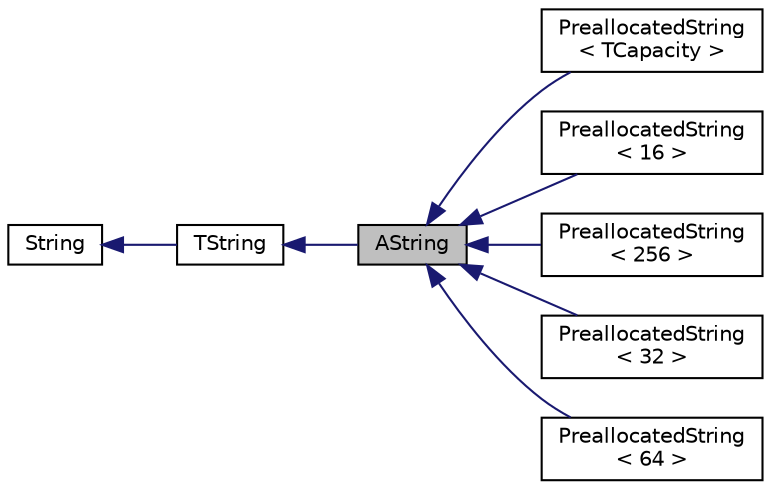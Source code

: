 digraph "AString"
{
  edge [fontname="Helvetica",fontsize="10",labelfontname="Helvetica",labelfontsize="10"];
  node [fontname="Helvetica",fontsize="10",shape=record];
  rankdir="LR";
  Node1 [label="AString",height=0.2,width=0.4,color="black", fillcolor="grey75", style="filled", fontcolor="black"];
  Node2 -> Node1 [dir="back",color="midnightblue",fontsize="10",style="solid",fontname="Helvetica"];
  Node2 [label="TString",height=0.2,width=0.4,color="black", fillcolor="white", style="filled",URL="$classaworx_1_1lib_1_1strings_1_1TString.html"];
  Node3 -> Node2 [dir="back",color="midnightblue",fontsize="10",style="solid",fontname="Helvetica"];
  Node3 [label="String",height=0.2,width=0.4,color="black", fillcolor="white", style="filled",URL="$classaworx_1_1lib_1_1strings_1_1String.html"];
  Node1 -> Node4 [dir="back",color="midnightblue",fontsize="10",style="solid",fontname="Helvetica"];
  Node4 [label="PreallocatedString\l\< TCapacity \>",height=0.2,width=0.4,color="black", fillcolor="white", style="filled",URL="$classaworx_1_1lib_1_1strings_1_1PreallocatedString.html"];
  Node1 -> Node5 [dir="back",color="midnightblue",fontsize="10",style="solid",fontname="Helvetica"];
  Node5 [label="PreallocatedString\l\< 16 \>",height=0.2,width=0.4,color="black", fillcolor="white", style="filled",URL="$classaworx_1_1lib_1_1strings_1_1PreallocatedString.html"];
  Node1 -> Node6 [dir="back",color="midnightblue",fontsize="10",style="solid",fontname="Helvetica"];
  Node6 [label="PreallocatedString\l\< 256 \>",height=0.2,width=0.4,color="black", fillcolor="white", style="filled",URL="$classaworx_1_1lib_1_1strings_1_1PreallocatedString.html"];
  Node1 -> Node7 [dir="back",color="midnightblue",fontsize="10",style="solid",fontname="Helvetica"];
  Node7 [label="PreallocatedString\l\< 32 \>",height=0.2,width=0.4,color="black", fillcolor="white", style="filled",URL="$classaworx_1_1lib_1_1strings_1_1PreallocatedString.html"];
  Node1 -> Node8 [dir="back",color="midnightblue",fontsize="10",style="solid",fontname="Helvetica"];
  Node8 [label="PreallocatedString\l\< 64 \>",height=0.2,width=0.4,color="black", fillcolor="white", style="filled",URL="$classaworx_1_1lib_1_1strings_1_1PreallocatedString.html"];
}
